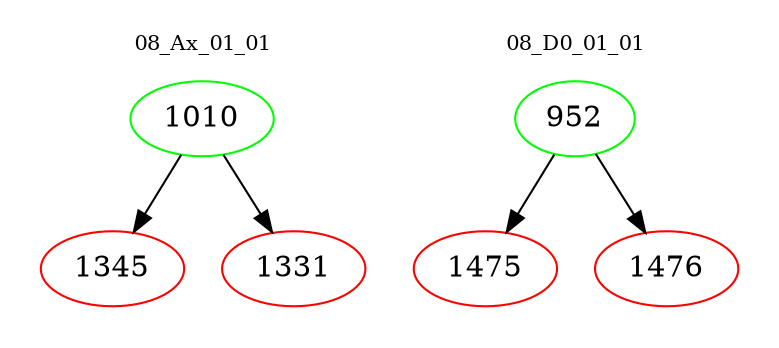 digraph{
subgraph cluster_0 {
color = white
label = "08_Ax_01_01";
fontsize=10;
T0_1010 [label="1010", color="green"]
T0_1010 -> T0_1345 [color="black"]
T0_1345 [label="1345", color="red"]
T0_1010 -> T0_1331 [color="black"]
T0_1331 [label="1331", color="red"]
}
subgraph cluster_1 {
color = white
label = "08_D0_01_01";
fontsize=10;
T1_952 [label="952", color="green"]
T1_952 -> T1_1475 [color="black"]
T1_1475 [label="1475", color="red"]
T1_952 -> T1_1476 [color="black"]
T1_1476 [label="1476", color="red"]
}
}
